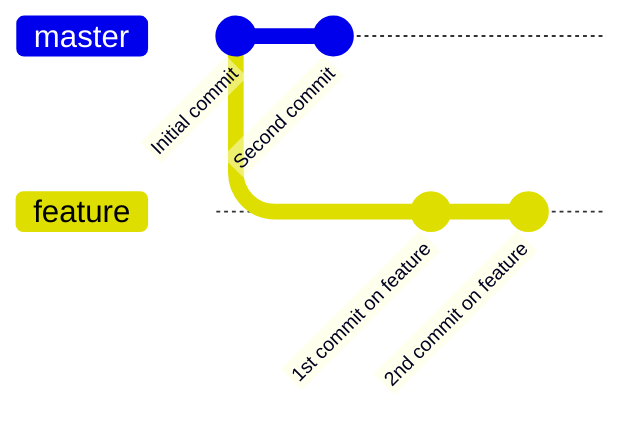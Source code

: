 %%{init: {'gitGraph': {'mainBranchName': 'master'}} }%%
gitGraph
    commit id: "Initial commit"
    branch feature
    checkout master
    commit id: "Second commit"
    checkout feature
    commit id: "1st commit on feature"
    commit id: "2nd commit on feature"